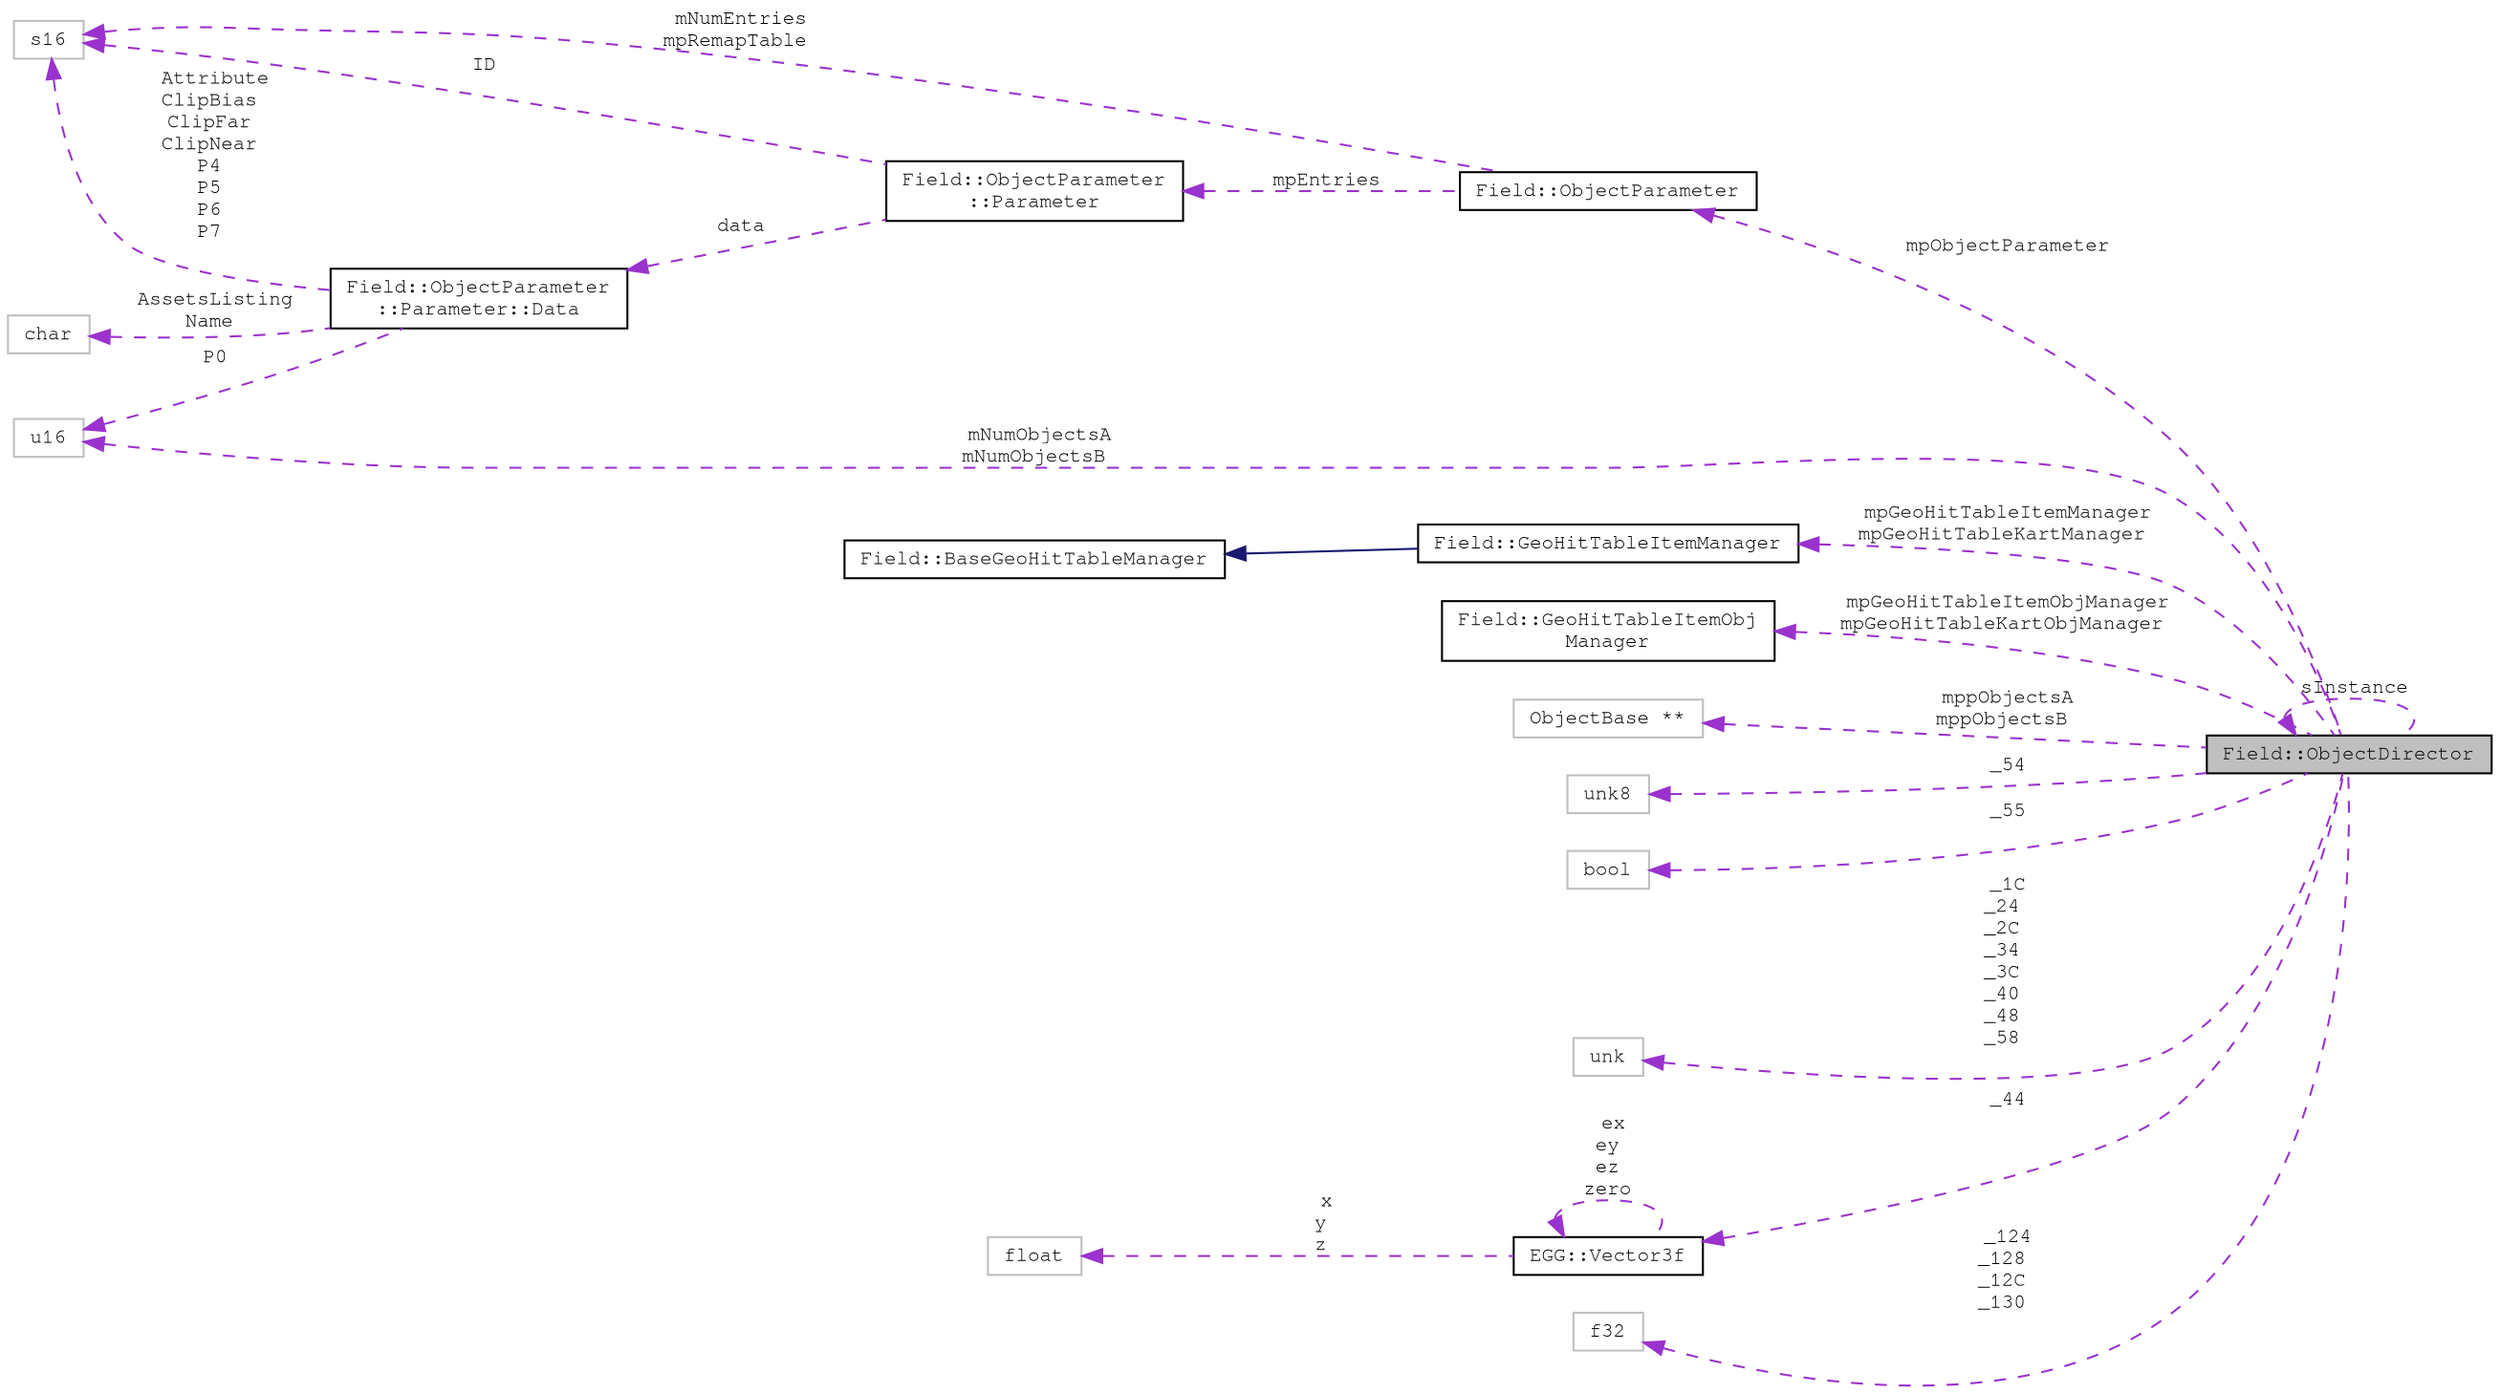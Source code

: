 digraph "Field::ObjectDirector"
{
 // LATEX_PDF_SIZE
  edge [fontname="FreeMono",fontsize="10",labelfontname="FreeMono",labelfontsize="10"];
  node [fontname="FreeMono",fontsize="10",shape=record];
  rankdir="LR";
  Node1 [label="Field::ObjectDirector",height=0.2,width=0.4,color="black", fillcolor="grey75", style="filled", fontcolor="black",tooltip=" "];
  Node1 -> Node1 [dir="back",color="darkorchid3",fontsize="10",style="dashed",label=" sInstance" ,fontname="FreeMono"];
  Node2 -> Node1 [dir="back",color="darkorchid3",fontsize="10",style="dashed",label=" mpObjectParameter" ,fontname="FreeMono"];
  Node2 [label="Field::ObjectParameter",height=0.2,width=0.4,color="black", fillcolor="white", style="filled",URL="$class_field_1_1_object_parameter.html",tooltip=" "];
  Node3 -> Node2 [dir="back",color="darkorchid3",fontsize="10",style="dashed",label=" mNumEntries\nmpRemapTable" ,fontname="FreeMono"];
  Node3 [label="s16",height=0.2,width=0.4,color="grey75", fillcolor="white", style="filled",tooltip=" "];
  Node4 -> Node2 [dir="back",color="darkorchid3",fontsize="10",style="dashed",label=" mpEntries" ,fontname="FreeMono"];
  Node4 [label="Field::ObjectParameter\l::Parameter",height=0.2,width=0.4,color="black", fillcolor="white", style="filled",URL="$class_field_1_1_object_parameter.html#struct_field_1_1_object_parameter_1_1_parameter",tooltip="sizeof=0x74"];
  Node3 -> Node4 [dir="back",color="darkorchid3",fontsize="10",style="dashed",label=" ID" ,fontname="FreeMono"];
  Node5 -> Node4 [dir="back",color="darkorchid3",fontsize="10",style="dashed",label=" data" ,fontname="FreeMono"];
  Node5 [label="Field::ObjectParameter\l::Parameter::Data",height=0.2,width=0.4,color="black", fillcolor="white", style="filled",URL="$class_field_1_1_object_parameter.html#struct_field_1_1_object_parameter_1_1_parameter_1_1_data",tooltip=" "];
  Node6 -> Node5 [dir="back",color="darkorchid3",fontsize="10",style="dashed",label=" AssetsListing\nName" ,fontname="FreeMono"];
  Node6 [label="char",height=0.2,width=0.4,color="grey75", fillcolor="white", style="filled",tooltip=" "];
  Node7 -> Node5 [dir="back",color="darkorchid3",fontsize="10",style="dashed",label=" P0" ,fontname="FreeMono"];
  Node7 [label="u16",height=0.2,width=0.4,color="grey75", fillcolor="white", style="filled",tooltip=" "];
  Node3 -> Node5 [dir="back",color="darkorchid3",fontsize="10",style="dashed",label=" Attribute\nClipBias\nClipFar\nClipNear\nP4\nP5\nP6\nP7" ,fontname="FreeMono"];
  Node8 -> Node1 [dir="back",color="darkorchid3",fontsize="10",style="dashed",label=" mpGeoHitTableItemManager\nmpGeoHitTableKartManager" ,fontname="FreeMono"];
  Node8 [label="Field::GeoHitTableItemManager",height=0.2,width=0.4,color="black", fillcolor="white", style="filled",URL="$class_field_1_1_geo_hit_table_item_manager.html",tooltip=" "];
  Node9 -> Node8 [dir="back",color="midnightblue",fontsize="10",style="solid",fontname="FreeMono"];
  Node9 [label="Field::BaseGeoHitTableManager",height=0.2,width=0.4,color="black", fillcolor="white", style="filled",URL="$class_field_1_1_base_geo_hit_table_manager.html",tooltip=" "];
  Node10 -> Node1 [dir="back",color="darkorchid3",fontsize="10",style="dashed",label=" mpGeoHitTableItemObjManager\nmpGeoHitTableKartObjManager" ,fontname="FreeMono"];
  Node10 [label="Field::GeoHitTableItemObj\lManager",height=0.2,width=0.4,color="black", fillcolor="white", style="filled",URL="$class_field_1_1_geo_hit_table_item_obj_manager.html",tooltip=" "];
  Node7 -> Node1 [dir="back",color="darkorchid3",fontsize="10",style="dashed",label=" mNumObjectsA\nmNumObjectsB" ,fontname="FreeMono"];
  Node11 -> Node1 [dir="back",color="darkorchid3",fontsize="10",style="dashed",label=" mppObjectsA\nmppObjectsB" ,fontname="FreeMono"];
  Node11 [label="ObjectBase **",height=0.2,width=0.4,color="grey75", fillcolor="white", style="filled",tooltip=" "];
  Node12 -> Node1 [dir="back",color="darkorchid3",fontsize="10",style="dashed",label=" _54" ,fontname="FreeMono"];
  Node12 [label="unk8",height=0.2,width=0.4,color="grey75", fillcolor="white", style="filled",tooltip=" "];
  Node13 -> Node1 [dir="back",color="darkorchid3",fontsize="10",style="dashed",label=" _55" ,fontname="FreeMono"];
  Node13 [label="bool",height=0.2,width=0.4,color="grey75", fillcolor="white", style="filled",tooltip=" "];
  Node14 -> Node1 [dir="back",color="darkorchid3",fontsize="10",style="dashed",label=" _1C\n_24\n_2C\n_34\n_3C\n_40\n_48\n_58" ,fontname="FreeMono"];
  Node14 [label="unk",height=0.2,width=0.4,color="grey75", fillcolor="white", style="filled",tooltip=" "];
  Node15 -> Node1 [dir="back",color="darkorchid3",fontsize="10",style="dashed",label=" _44" ,fontname="FreeMono"];
  Node15 [label="EGG::Vector3f",height=0.2,width=0.4,color="black", fillcolor="white", style="filled",URL="$struct_e_g_g_1_1_vector3f.html",tooltip=" "];
  Node16 -> Node15 [dir="back",color="darkorchid3",fontsize="10",style="dashed",label=" x\ny\nz" ,fontname="FreeMono"];
  Node16 [label="float",height=0.2,width=0.4,color="grey75", fillcolor="white", style="filled",tooltip=" "];
  Node15 -> Node15 [dir="back",color="darkorchid3",fontsize="10",style="dashed",label=" ex\ney\nez\nzero" ,fontname="FreeMono"];
  Node17 -> Node1 [dir="back",color="darkorchid3",fontsize="10",style="dashed",label=" _124\n_128\n_12C\n_130" ,fontname="FreeMono"];
  Node17 [label="f32",height=0.2,width=0.4,color="grey75", fillcolor="white", style="filled",tooltip=" "];
}
